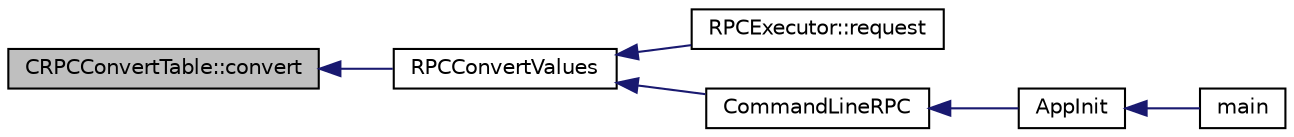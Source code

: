 digraph "CRPCConvertTable::convert"
{
  edge [fontname="Helvetica",fontsize="10",labelfontname="Helvetica",labelfontsize="10"];
  node [fontname="Helvetica",fontsize="10",shape=record];
  rankdir="LR";
  Node3 [label="CRPCConvertTable::convert",height=0.2,width=0.4,color="black", fillcolor="grey75", style="filled", fontcolor="black"];
  Node3 -> Node4 [dir="back",color="midnightblue",fontsize="10",style="solid",fontname="Helvetica"];
  Node4 [label="RPCConvertValues",height=0.2,width=0.4,color="black", fillcolor="white", style="filled",URL="$d6/d59/rpcclient_8h.html#af57174bf8d1b389517a8ab58bf5c6a3d"];
  Node4 -> Node5 [dir="back",color="midnightblue",fontsize="10",style="solid",fontname="Helvetica"];
  Node5 [label="RPCExecutor::request",height=0.2,width=0.4,color="black", fillcolor="white", style="filled",URL="$de/dd5/class_r_p_c_executor.html#a26e314b5c74eef7a5d310578e1cdb1eb"];
  Node4 -> Node6 [dir="back",color="midnightblue",fontsize="10",style="solid",fontname="Helvetica"];
  Node6 [label="CommandLineRPC",height=0.2,width=0.4,color="black", fillcolor="white", style="filled",URL="$d6/d59/rpcclient_8h.html#a4ee23259648a971c9c05aeff8b545a6d"];
  Node6 -> Node7 [dir="back",color="midnightblue",fontsize="10",style="solid",fontname="Helvetica"];
  Node7 [label="AppInit",height=0.2,width=0.4,color="black", fillcolor="white", style="filled",URL="$d4/d35/iond_8cpp.html#ac59316b767e6984e1285f0531275286b"];
  Node7 -> Node8 [dir="back",color="midnightblue",fontsize="10",style="solid",fontname="Helvetica"];
  Node8 [label="main",height=0.2,width=0.4,color="black", fillcolor="white", style="filled",URL="$d4/d35/iond_8cpp.html#a0ddf1224851353fc92bfbff6f499fa97"];
}
